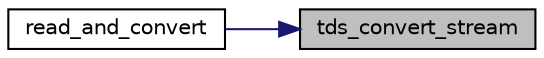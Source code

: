 digraph "tds_convert_stream"
{
 // LATEX_PDF_SIZE
  edge [fontname="Helvetica",fontsize="10",labelfontname="Helvetica",labelfontsize="10"];
  node [fontname="Helvetica",fontsize="10",shape=record];
  rankdir="RL";
  Node1 [label="tds_convert_stream",height=0.2,width=0.4,color="black", fillcolor="grey75", style="filled", fontcolor="black",tooltip="Reads and writes from a stream converting characters."];
  Node1 -> Node2 [dir="back",color="midnightblue",fontsize="10",style="solid",fontname="Helvetica"];
  Node2 [label="read_and_convert",height=0.2,width=0.4,color="black", fillcolor="white", style="filled",URL="$a00564.html#ga676c4dee6522815b16fdc8e448e43590",tooltip="For UTF-8 and similar, tds_iconv() may encounter a partial sequence when the chunk boundary is not al..."];
}
